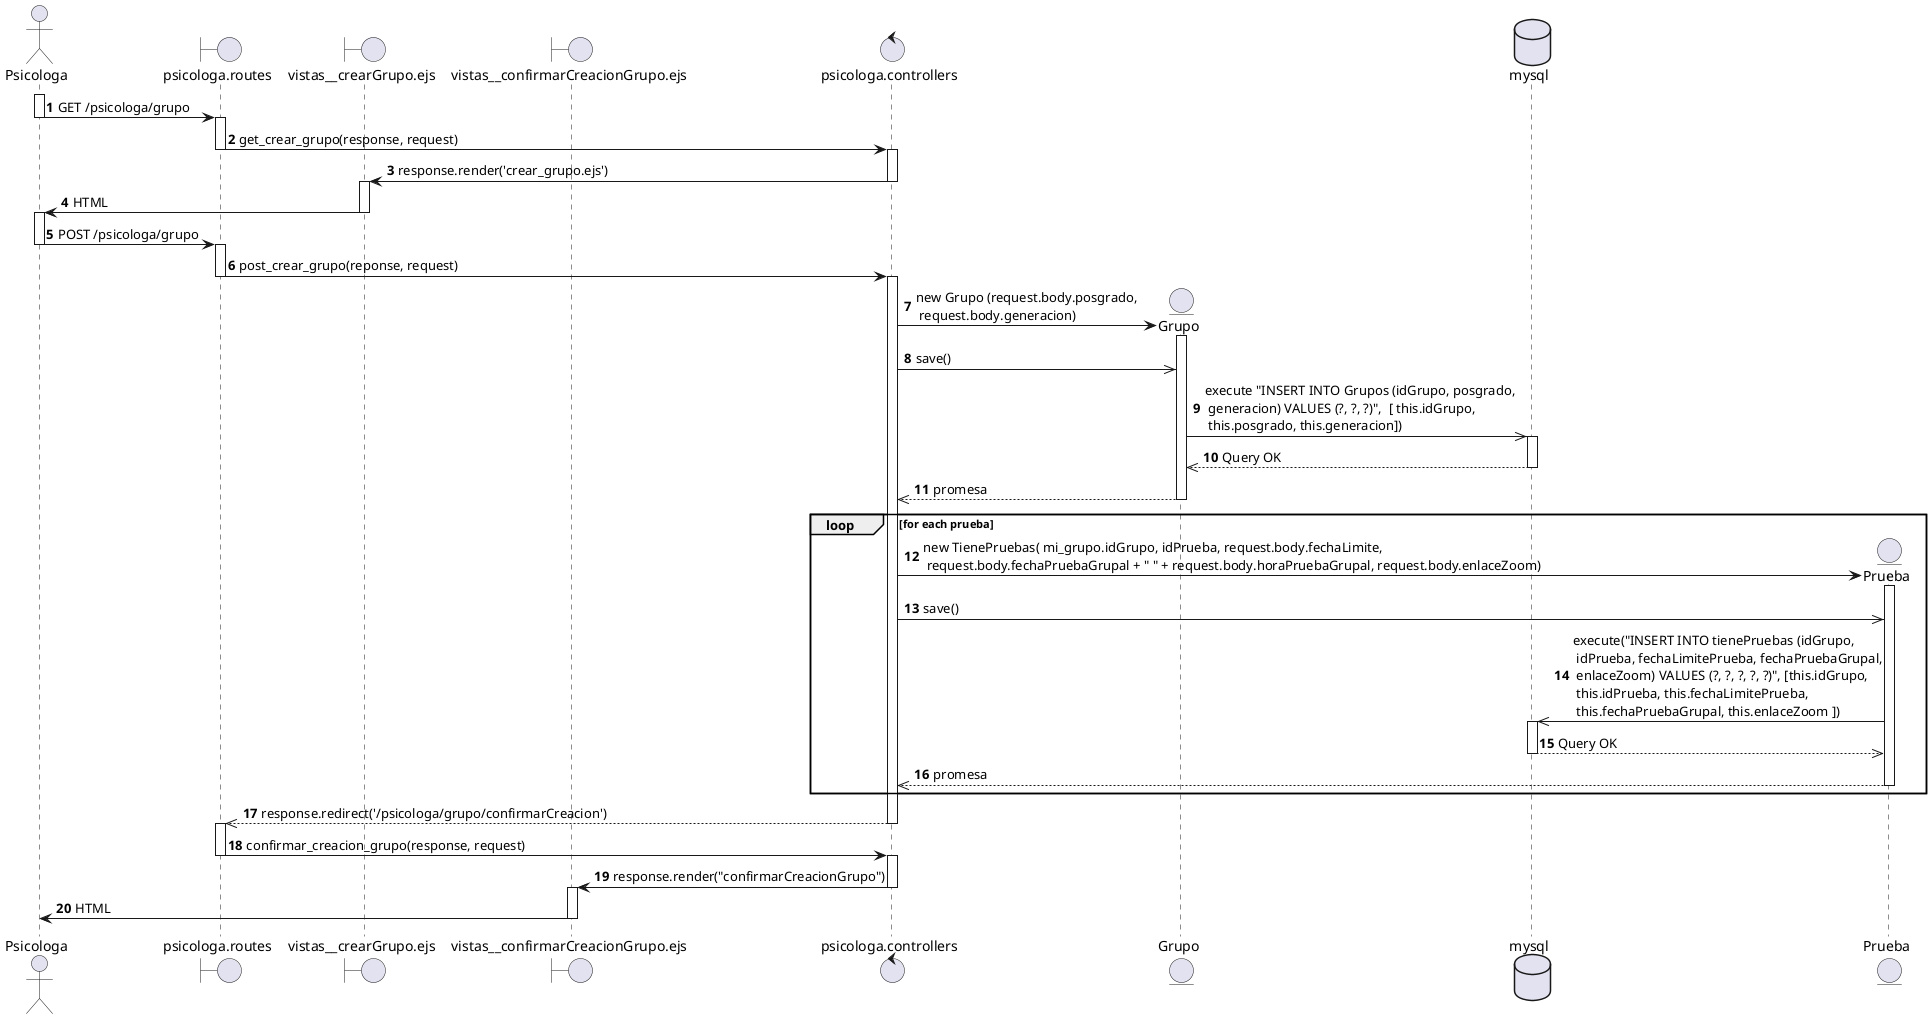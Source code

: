 @startuml 11 - Registra un Grupo.
actor       Psicologa                   as a1
boundary    psicologa.routes            as a2
boundary    vistas__crearGrupo.ejs     as a3
boundary    vistas__confirmarCreacionGrupo.ejs     as a32
control     psicologa.controllers       as a4








autonumber
activate a1
a1->a2: GET /psicologa/grupo
deactivate a1
activate a2
a2->a4: get_crear_grupo(response, request)
deactivate a2
activate a4
a4->a3: response.render('crear_grupo.ejs')
deactivate a4
activate a3
a3->a1: HTML
deactivate a3








activate a1
a1->a2: POST /psicologa/grupo
deactivate a1
activate a2
a2->a4: post_crear_grupo(reponse, request)
deactivate a2
















create entity      Grupo                       as a5
activate a4
a4->a5: new Grupo (request.body.posgrado, \n request.body.generacion)
activate a5
a4->>a5: save()








database    mysql                       as a6
a5->>a6: execute "INSERT INTO Grupos (idGrupo, posgrado,\n generacion) VALUES (?, ?, ?)",  [ this.idGrupo, \n this.posgrado, this.generacion])
activate a6
a6-->>a5: Query OK
deactivate a6
a5-->>a4: promesa
deactivate a5








create entity      Prueba               as a7
loop for each prueba
    a4->a7: new TienePruebas( mi_grupo.idGrupo, idPrueba, request.body.fechaLimite, \n request.body.fechaPruebaGrupal + " " + request.body.horaPruebaGrupal, request.body.enlaceZoom)
    activate a7
    a4->>a7: save()
    
    
    a7->>a6: execute("INSERT INTO tienePruebas (idGrupo,\n idPrueba, fechaLimitePrueba, fechaPruebaGrupal,\n enlaceZoom) VALUES (?, ?, ?, ?, ?)", [this.idGrupo,\n this.idPrueba, this.fechaLimitePrueba,\n this.fechaPruebaGrupal, this.enlaceZoom ])
    activate a6
    a6-->>a7: Query OK
    deactivate a6
    a7-->>a4: promesa
deactivate a7
end




a4-->>a2: response.redirect('/psicologa/grupo/confirmarCreacion')
deactivate a4
activate a2
a2->a4: confirmar_creacion_grupo(response, request)
deactivate a2
activate a4
a4->a32: response.render("confirmarCreacionGrupo")
deactivate a4
activate a32
a32->a1: HTML
deactivate a32
